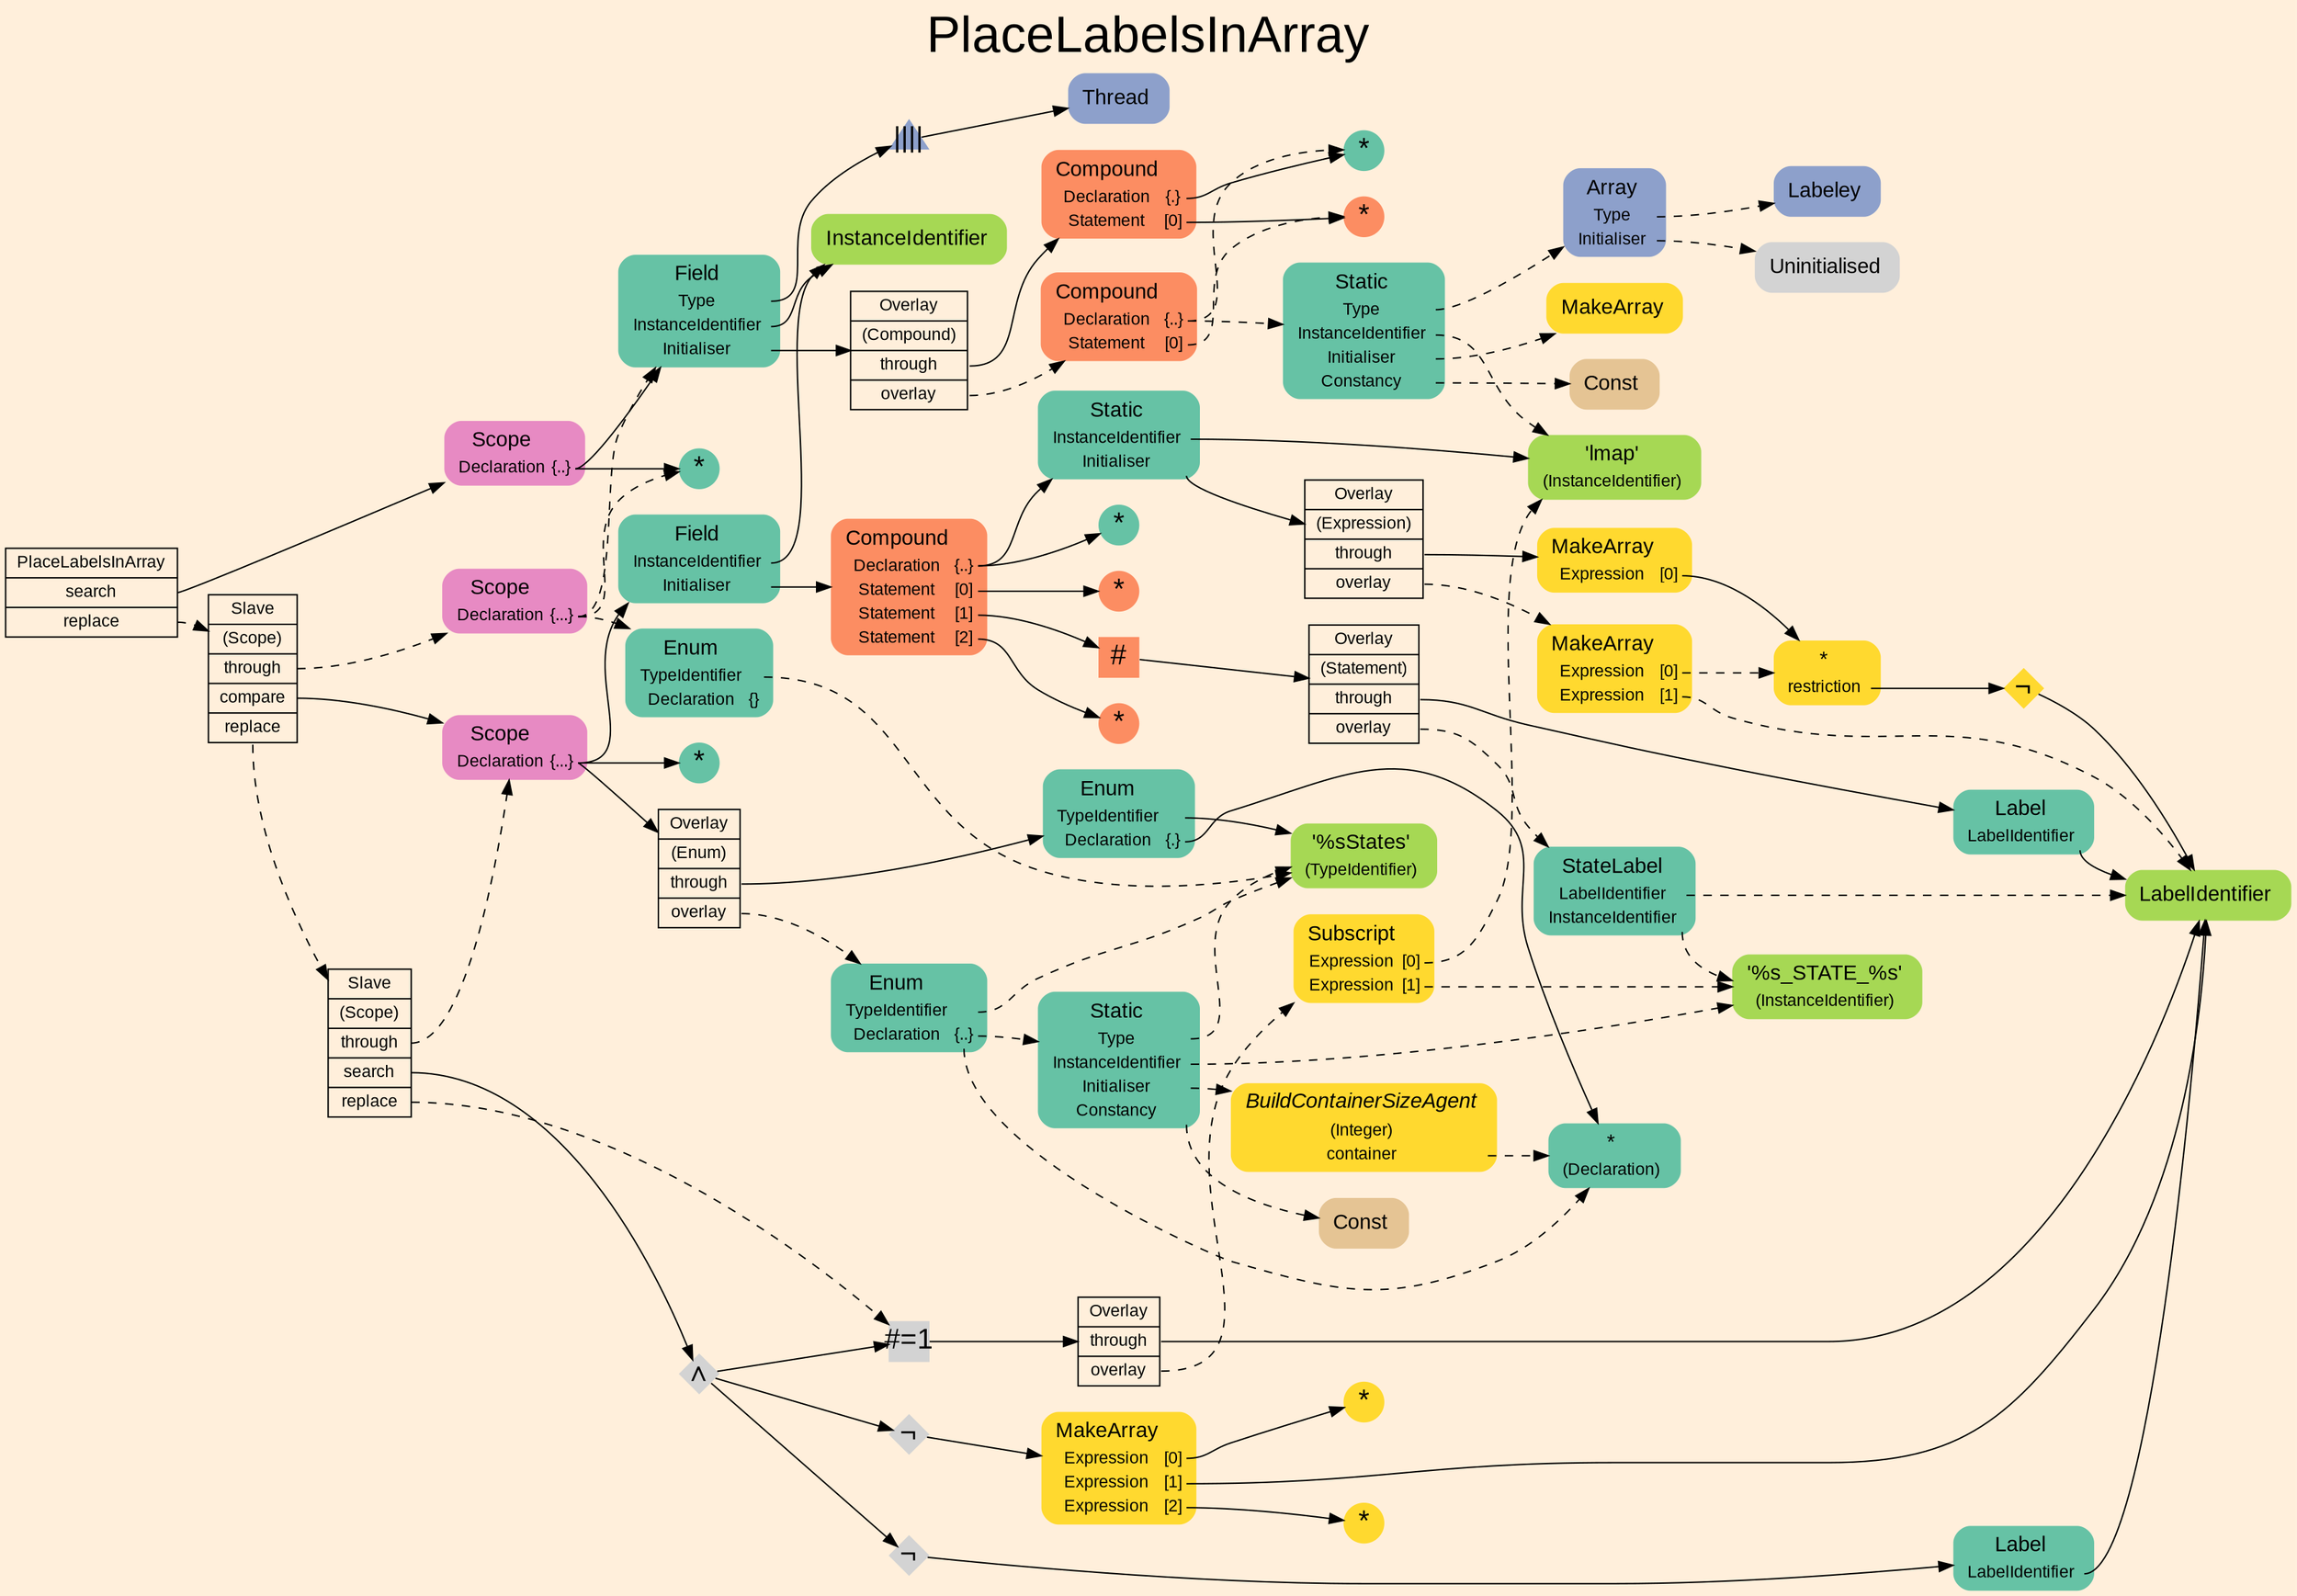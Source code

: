 digraph "PlaceLabelsInArray" {
label = "PlaceLabelsInArray"
labelloc = t
fontsize = "36"
graph [
    rankdir = "LR"
    ranksep = 0.3
    bgcolor = antiquewhite1
    color = black
    fontcolor = black
    fontname = "Arial"
];
node [
    fontname = "Arial"
];
edge [
    fontname = "Arial"
];

// -------------------- transformation figure --------------------
"CR#P67-0" [
    shape = "record"
    fillcolor = antiquewhite1
    label = "<fixed> PlaceLabelsInArray | <port0> search | <port1> replace"
    style = "filled"
    fontsize = "12"
    color = black
    fontcolor = black
];

"#B-2-1110" [
    shape = "plaintext"
    fillcolor = "/set28/4"
    label = <<TABLE BORDER="0" CELLBORDER="0" CELLSPACING="0">
     <TR><TD><FONT POINT-SIZE="15.0">Scope</FONT></TD><TD></TD></TR>
     <TR><TD>Declaration</TD><TD PORT="port0">{..}</TD></TR>
    </TABLE>>
    style = "rounded,filled"
    fontsize = "12"
];

"#B-2-1118" [
    shape = "circle"
    fillcolor = "/set28/1"
    label = <*>
    style = "filled"
    fontsize = "20"
    penwidth = 0.0
    fixedsize = true
    width = 0.4
    height = 0.4
];

"#B-2-1113" [
    shape = "plaintext"
    fillcolor = "/set28/1"
    label = <<TABLE BORDER="0" CELLBORDER="0" CELLSPACING="0">
     <TR><TD><FONT POINT-SIZE="15.0">Field</FONT></TD><TD></TD></TR>
     <TR><TD>Type</TD><TD PORT="port0"></TD></TR>
     <TR><TD>InstanceIdentifier</TD><TD PORT="port1"></TD></TR>
     <TR><TD>Initialiser</TD><TD PORT="port2"></TD></TR>
    </TABLE>>
    style = "rounded,filled"
    fontsize = "12"
];

"#B-2-1112" [
    shape = "triangle"
    fillcolor = "/set28/3"
    label = <||||>
    style = "filled"
    fontsize = "20"
    penwidth = 0.0
    fixedsize = true
    width = 0.4
    height = 0.4
];

"#B-2-1116" [
    shape = "plaintext"
    fillcolor = "/set28/3"
    label = <<TABLE BORDER="0" CELLBORDER="0" CELLSPACING="0">
     <TR><TD><FONT POINT-SIZE="15.0">Thread</FONT></TD><TD></TD></TR>
    </TABLE>>
    style = "rounded,filled"
    fontsize = "12"
];

"#B-2-1115" [
    shape = "plaintext"
    fillcolor = "/set28/5"
    label = <<TABLE BORDER="0" CELLBORDER="0" CELLSPACING="0">
     <TR><TD><FONT POINT-SIZE="15.0">InstanceIdentifier</FONT></TD><TD></TD></TR>
    </TABLE>>
    style = "rounded,filled"
    fontsize = "12"
];

"#B-2-1182" [
    shape = "record"
    fillcolor = antiquewhite1
    label = "<fixed> Overlay | <port0> (Compound) | <port1> through | <port2> overlay"
    style = "filled"
    fontsize = "12"
    color = black
    fontcolor = black
];

"#B-2-1179" [
    shape = "plaintext"
    fillcolor = "/set28/2"
    label = <<TABLE BORDER="0" CELLBORDER="0" CELLSPACING="0">
     <TR><TD><FONT POINT-SIZE="15.0">Compound</FONT></TD><TD></TD></TR>
     <TR><TD>Declaration</TD><TD PORT="port0">{.}</TD></TR>
     <TR><TD>Statement</TD><TD PORT="port1">[0]</TD></TR>
    </TABLE>>
    style = "rounded,filled"
    fontsize = "12"
];

"#B-2-1185" [
    shape = "circle"
    fillcolor = "/set28/1"
    label = <*>
    style = "filled"
    fontsize = "20"
    penwidth = 0.0
    fixedsize = true
    width = 0.4
    height = 0.4
];

"#B-2-1197" [
    shape = "circle"
    fillcolor = "/set28/2"
    label = <*>
    style = "filled"
    fontsize = "20"
    penwidth = 0.0
    fixedsize = true
    width = 0.4
    height = 0.4
];

"#B-2-1180" [
    shape = "plaintext"
    fillcolor = "/set28/2"
    label = <<TABLE BORDER="0" CELLBORDER="0" CELLSPACING="0">
     <TR><TD><FONT POINT-SIZE="15.0">Compound</FONT></TD><TD></TD></TR>
     <TR><TD>Declaration</TD><TD PORT="port0">{..}</TD></TR>
     <TR><TD>Statement</TD><TD PORT="port1">[0]</TD></TR>
    </TABLE>>
    style = "rounded,filled"
    fontsize = "12"
];

"#B-2-1166" [
    shape = "plaintext"
    fillcolor = "/set28/1"
    label = <<TABLE BORDER="0" CELLBORDER="0" CELLSPACING="0">
     <TR><TD><FONT POINT-SIZE="15.0">Static</FONT></TD><TD></TD></TR>
     <TR><TD>Type</TD><TD PORT="port0"></TD></TR>
     <TR><TD>InstanceIdentifier</TD><TD PORT="port1"></TD></TR>
     <TR><TD>Initialiser</TD><TD PORT="port2"></TD></TR>
     <TR><TD>Constancy</TD><TD PORT="port3"></TD></TR>
    </TABLE>>
    style = "rounded,filled"
    fontsize = "12"
];

"#B-2-1169" [
    shape = "plaintext"
    fillcolor = "/set28/3"
    label = <<TABLE BORDER="0" CELLBORDER="0" CELLSPACING="0">
     <TR><TD><FONT POINT-SIZE="15.0">Array</FONT></TD><TD></TD></TR>
     <TR><TD>Type</TD><TD PORT="port0"></TD></TR>
     <TR><TD>Initialiser</TD><TD PORT="port1"></TD></TR>
    </TABLE>>
    style = "rounded,filled"
    fontsize = "12"
];

"#B-2-1199" [
    shape = "plaintext"
    fillcolor = "/set28/3"
    label = <<TABLE BORDER="0" CELLBORDER="0" CELLSPACING="0">
     <TR><TD><FONT POINT-SIZE="15.0">Labeley</FONT></TD><TD></TD></TR>
    </TABLE>>
    style = "rounded,filled"
    fontsize = "12"
];

"#B-2-1200" [
    shape = "plaintext"
    label = <<TABLE BORDER="0" CELLBORDER="0" CELLSPACING="0">
     <TR><TD><FONT POINT-SIZE="15.0">Uninitialised</FONT></TD><TD></TD></TR>
    </TABLE>>
    style = "rounded,filled"
    fontsize = "12"
];

"#B-2-1168" [
    shape = "plaintext"
    fillcolor = "/set28/5"
    label = <<TABLE BORDER="0" CELLBORDER="0" CELLSPACING="0">
     <TR><TD><FONT POINT-SIZE="15.0">'lmap'</FONT></TD><TD></TD></TR>
     <TR><TD>(InstanceIdentifier)</TD><TD PORT="port0"></TD></TR>
    </TABLE>>
    style = "rounded,filled"
    fontsize = "12"
];

"#B-2-1170" [
    shape = "plaintext"
    fillcolor = "/set28/6"
    label = <<TABLE BORDER="0" CELLBORDER="0" CELLSPACING="0">
     <TR><TD><FONT POINT-SIZE="15.0">MakeArray</FONT></TD><TD></TD></TR>
    </TABLE>>
    style = "rounded,filled"
    fontsize = "12"
];

"#B-2-1198" [
    shape = "plaintext"
    fillcolor = "/set28/7"
    label = <<TABLE BORDER="0" CELLBORDER="0" CELLSPACING="0">
     <TR><TD><FONT POINT-SIZE="15.0">Const</FONT></TD><TD></TD></TR>
    </TABLE>>
    style = "rounded,filled"
    fontsize = "12"
];

"#B-2-1196" [
    shape = "record"
    fillcolor = antiquewhite1
    label = "<fixed> Slave | <port0> (Scope) | <port1> through | <port2> compare | <port3> replace"
    style = "filled"
    fontsize = "12"
    color = black
    fontcolor = black
];

"#B-2-1111" [
    shape = "plaintext"
    fillcolor = "/set28/4"
    label = <<TABLE BORDER="0" CELLBORDER="0" CELLSPACING="0">
     <TR><TD><FONT POINT-SIZE="15.0">Scope</FONT></TD><TD></TD></TR>
     <TR><TD>Declaration</TD><TD PORT="port0">{...}</TD></TR>
    </TABLE>>
    style = "rounded,filled"
    fontsize = "12"
];

"#B-2-1121" [
    shape = "plaintext"
    fillcolor = "/set28/1"
    label = <<TABLE BORDER="0" CELLBORDER="0" CELLSPACING="0">
     <TR><TD><FONT POINT-SIZE="15.0">Enum</FONT></TD><TD></TD></TR>
     <TR><TD>TypeIdentifier</TD><TD PORT="port0"></TD></TR>
     <TR><TD>Declaration</TD><TD PORT="port1">{}</TD></TR>
    </TABLE>>
    style = "rounded,filled"
    fontsize = "12"
];

"#B-2-1122" [
    shape = "plaintext"
    fillcolor = "/set28/5"
    label = <<TABLE BORDER="0" CELLBORDER="0" CELLSPACING="0">
     <TR><TD><FONT POINT-SIZE="15.0">'%sStates'</FONT></TD><TD></TD></TR>
     <TR><TD>(TypeIdentifier)</TD><TD PORT="port0"></TD></TR>
    </TABLE>>
    style = "rounded,filled"
    fontsize = "12"
];

"#B-2-1164" [
    shape = "plaintext"
    fillcolor = "/set28/4"
    label = <<TABLE BORDER="0" CELLBORDER="0" CELLSPACING="0">
     <TR><TD><FONT POINT-SIZE="15.0">Scope</FONT></TD><TD></TD></TR>
     <TR><TD>Declaration</TD><TD PORT="port0">{...}</TD></TR>
    </TABLE>>
    style = "rounded,filled"
    fontsize = "12"
];

"#B-2-1128" [
    shape = "circle"
    fillcolor = "/set28/1"
    label = <*>
    style = "filled"
    fontsize = "20"
    penwidth = 0.0
    fixedsize = true
    width = 0.4
    height = 0.4
];

"#B-2-1137" [
    shape = "record"
    fillcolor = antiquewhite1
    label = "<fixed> Overlay | <port0> (Enum) | <port1> through | <port2> overlay"
    style = "filled"
    fontsize = "12"
    color = black
    fontcolor = black
];

"#B-2-1138" [
    shape = "plaintext"
    fillcolor = "/set28/1"
    label = <<TABLE BORDER="0" CELLBORDER="0" CELLSPACING="0">
     <TR><TD><FONT POINT-SIZE="15.0">Enum</FONT></TD><TD></TD></TR>
     <TR><TD>TypeIdentifier</TD><TD PORT="port0"></TD></TR>
     <TR><TD>Declaration</TD><TD PORT="port1">{.}</TD></TR>
    </TABLE>>
    style = "rounded,filled"
    fontsize = "12"
];

"#B-2-1126" [
    shape = "plaintext"
    fillcolor = "/set28/1"
    label = <<TABLE BORDER="0" CELLBORDER="0" CELLSPACING="0">
     <TR><TD><FONT POINT-SIZE="15.0">*</FONT></TD><TD></TD></TR>
     <TR><TD>(Declaration)</TD><TD PORT="port0"></TD></TR>
    </TABLE>>
    style = "rounded,filled"
    fontsize = "12"
];

"#B-2-1139" [
    shape = "plaintext"
    fillcolor = "/set28/1"
    label = <<TABLE BORDER="0" CELLBORDER="0" CELLSPACING="0">
     <TR><TD><FONT POINT-SIZE="15.0">Enum</FONT></TD><TD></TD></TR>
     <TR><TD>TypeIdentifier</TD><TD PORT="port0"></TD></TR>
     <TR><TD>Declaration</TD><TD PORT="port1">{..}</TD></TR>
    </TABLE>>
    style = "rounded,filled"
    fontsize = "12"
];

"#B-2-1141" [
    shape = "plaintext"
    fillcolor = "/set28/1"
    label = <<TABLE BORDER="0" CELLBORDER="0" CELLSPACING="0">
     <TR><TD><FONT POINT-SIZE="15.0">Static</FONT></TD><TD></TD></TR>
     <TR><TD>Type</TD><TD PORT="port0"></TD></TR>
     <TR><TD>InstanceIdentifier</TD><TD PORT="port1"></TD></TR>
     <TR><TD>Initialiser</TD><TD PORT="port2"></TD></TR>
     <TR><TD>Constancy</TD><TD PORT="port3"></TD></TR>
    </TABLE>>
    style = "rounded,filled"
    fontsize = "12"
];

"#B-2-1142" [
    shape = "plaintext"
    fillcolor = "/set28/5"
    label = <<TABLE BORDER="0" CELLBORDER="0" CELLSPACING="0">
     <TR><TD><FONT POINT-SIZE="15.0">'%s_STATE_%s'</FONT></TD><TD></TD></TR>
     <TR><TD>(InstanceIdentifier)</TD><TD PORT="port0"></TD></TR>
    </TABLE>>
    style = "rounded,filled"
    fontsize = "12"
];

"#B-2-1145" [
    shape = "plaintext"
    fillcolor = "/set28/6"
    label = <<TABLE BORDER="0" CELLBORDER="0" CELLSPACING="0">
     <TR><TD><FONT POINT-SIZE="15.0"><I>BuildContainerSizeAgent</I></FONT></TD><TD></TD></TR>
     <TR><TD>(Integer)</TD><TD PORT="port0"></TD></TR>
     <TR><TD>container</TD><TD PORT="port1"></TD></TR>
    </TABLE>>
    style = "rounded,filled"
    fontsize = "12"
];

"#B-2-1195" [
    shape = "plaintext"
    fillcolor = "/set28/7"
    label = <<TABLE BORDER="0" CELLBORDER="0" CELLSPACING="0">
     <TR><TD><FONT POINT-SIZE="15.0">Const</FONT></TD><TD></TD></TR>
    </TABLE>>
    style = "rounded,filled"
    fontsize = "12"
];

"#B-2-1165" [
    shape = "plaintext"
    fillcolor = "/set28/1"
    label = <<TABLE BORDER="0" CELLBORDER="0" CELLSPACING="0">
     <TR><TD><FONT POINT-SIZE="15.0">Field</FONT></TD><TD></TD></TR>
     <TR><TD>InstanceIdentifier</TD><TD PORT="port0"></TD></TR>
     <TR><TD>Initialiser</TD><TD PORT="port1"></TD></TR>
    </TABLE>>
    style = "rounded,filled"
    fontsize = "12"
];

"#B-2-1181" [
    shape = "plaintext"
    fillcolor = "/set28/2"
    label = <<TABLE BORDER="0" CELLBORDER="0" CELLSPACING="0">
     <TR><TD><FONT POINT-SIZE="15.0">Compound</FONT></TD><TD></TD></TR>
     <TR><TD>Declaration</TD><TD PORT="port0">{..}</TD></TR>
     <TR><TD>Statement</TD><TD PORT="port1">[0]</TD></TR>
     <TR><TD>Statement</TD><TD PORT="port2">[1]</TD></TR>
     <TR><TD>Statement</TD><TD PORT="port3">[2]</TD></TR>
    </TABLE>>
    style = "rounded,filled"
    fontsize = "12"
];

"#B-2-1189" [
    shape = "circle"
    fillcolor = "/set28/1"
    label = <*>
    style = "filled"
    fontsize = "20"
    penwidth = 0.0
    fixedsize = true
    width = 0.4
    height = 0.4
];

"#B-2-1167" [
    shape = "plaintext"
    fillcolor = "/set28/1"
    label = <<TABLE BORDER="0" CELLBORDER="0" CELLSPACING="0">
     <TR><TD><FONT POINT-SIZE="15.0">Static</FONT></TD><TD></TD></TR>
     <TR><TD>InstanceIdentifier</TD><TD PORT="port0"></TD></TR>
     <TR><TD>Initialiser</TD><TD PORT="port1"></TD></TR>
    </TABLE>>
    style = "rounded,filled"
    fontsize = "12"
];

"#B-2-1174" [
    shape = "record"
    fillcolor = antiquewhite1
    label = "<fixed> Overlay | <port0> (Expression) | <port1> through | <port2> overlay"
    style = "filled"
    fontsize = "12"
    color = black
    fontcolor = black
];

"#B-2-1171" [
    shape = "plaintext"
    fillcolor = "/set28/6"
    label = <<TABLE BORDER="0" CELLBORDER="0" CELLSPACING="0">
     <TR><TD><FONT POINT-SIZE="15.0">MakeArray</FONT></TD><TD></TD></TR>
     <TR><TD>Expression</TD><TD PORT="port0">[0]</TD></TR>
    </TABLE>>
    style = "rounded,filled"
    fontsize = "12"
];

"#B-2-1176" [
    shape = "plaintext"
    fillcolor = "/set28/6"
    label = <<TABLE BORDER="0" CELLBORDER="0" CELLSPACING="0">
     <TR><TD><FONT POINT-SIZE="15.0">*</FONT></TD><TD></TD></TR>
     <TR><TD>restriction</TD><TD PORT="port0"></TD></TR>
    </TABLE>>
    style = "rounded,filled"
    fontsize = "12"
];

"#B-2-1177" [
    shape = "diamond"
    fillcolor = "/set28/6"
    label = <¬>
    style = "filled"
    fontsize = "20"
    penwidth = 0.0
    fixedsize = true
    width = 0.4
    height = 0.4
];

"#B-2-1146" [
    shape = "plaintext"
    fillcolor = "/set28/5"
    label = <<TABLE BORDER="0" CELLBORDER="0" CELLSPACING="0">
     <TR><TD><FONT POINT-SIZE="15.0">LabelIdentifier</FONT></TD><TD></TD></TR>
    </TABLE>>
    style = "rounded,filled"
    fontsize = "12"
];

"#B-2-1172" [
    shape = "plaintext"
    fillcolor = "/set28/6"
    label = <<TABLE BORDER="0" CELLBORDER="0" CELLSPACING="0">
     <TR><TD><FONT POINT-SIZE="15.0">MakeArray</FONT></TD><TD></TD></TR>
     <TR><TD>Expression</TD><TD PORT="port0">[0]</TD></TR>
     <TR><TD>Expression</TD><TD PORT="port1">[1]</TD></TR>
    </TABLE>>
    style = "rounded,filled"
    fontsize = "12"
];

"#B-2-1191" [
    shape = "circle"
    fillcolor = "/set28/2"
    label = <*>
    style = "filled"
    fontsize = "20"
    penwidth = 0.0
    fixedsize = true
    width = 0.4
    height = 0.4
];

"#B-2-1175" [
    shape = "square"
    fillcolor = "/set28/2"
    label = <#>
    style = "filled"
    fontsize = "20"
    penwidth = 0.0
    fixedsize = true
    width = 0.4
    height = 0.4
];

"#B-2-1183" [
    shape = "record"
    fillcolor = antiquewhite1
    label = "<fixed> Overlay | <port0> (Statement) | <port1> through | <port2> overlay"
    style = "filled"
    fontsize = "12"
    color = black
    fontcolor = black
];

"#B-2-1157" [
    shape = "plaintext"
    fillcolor = "/set28/1"
    label = <<TABLE BORDER="0" CELLBORDER="0" CELLSPACING="0">
     <TR><TD><FONT POINT-SIZE="15.0">Label</FONT></TD><TD></TD></TR>
     <TR><TD>LabelIdentifier</TD><TD PORT="port0"></TD></TR>
    </TABLE>>
    style = "rounded,filled"
    fontsize = "12"
];

"#B-2-1184" [
    shape = "plaintext"
    fillcolor = "/set28/1"
    label = <<TABLE BORDER="0" CELLBORDER="0" CELLSPACING="0">
     <TR><TD><FONT POINT-SIZE="15.0">StateLabel</FONT></TD><TD></TD></TR>
     <TR><TD>LabelIdentifier</TD><TD PORT="port0"></TD></TR>
     <TR><TD>InstanceIdentifier</TD><TD PORT="port1"></TD></TR>
    </TABLE>>
    style = "rounded,filled"
    fontsize = "12"
];

"#B-2-1190" [
    shape = "circle"
    fillcolor = "/set28/2"
    label = <*>
    style = "filled"
    fontsize = "20"
    penwidth = 0.0
    fixedsize = true
    width = 0.4
    height = 0.4
];

"#B-2-1188" [
    shape = "record"
    fillcolor = antiquewhite1
    label = "<fixed> Slave | <port0> (Scope) | <port1> through | <port2> search | <port3> replace"
    style = "filled"
    fontsize = "12"
    color = black
    fontcolor = black
];

"#B-2-1149" [
    shape = "diamond"
    label = <∧>
    style = "filled"
    fontsize = "20"
    penwidth = 0.0
    fixedsize = true
    width = 0.4
    height = 0.4
];

"#B-2-1152" [
    shape = "square"
    label = <#=1>
    style = "filled"
    fontsize = "20"
    penwidth = 0.0
    fixedsize = true
    width = 0.4
    height = 0.4
];

"#B-3-7" [
    shape = "record"
    fillcolor = antiquewhite1
    label = "<fixed> Overlay | <port0> through | <port1> overlay"
    style = "filled"
    fontsize = "12"
    color = black
    fontcolor = black
];

"#B-2-1178" [
    shape = "plaintext"
    fillcolor = "/set28/6"
    label = <<TABLE BORDER="0" CELLBORDER="0" CELLSPACING="0">
     <TR><TD><FONT POINT-SIZE="15.0">Subscript</FONT></TD><TD></TD></TR>
     <TR><TD>Expression</TD><TD PORT="port0">[0]</TD></TR>
     <TR><TD>Expression</TD><TD PORT="port1">[1]</TD></TR>
    </TABLE>>
    style = "rounded,filled"
    fontsize = "12"
];

"#B-2-1150" [
    shape = "diamond"
    label = <¬>
    style = "filled"
    fontsize = "20"
    penwidth = 0.0
    fixedsize = true
    width = 0.4
    height = 0.4
];

"#B-2-1173" [
    shape = "plaintext"
    fillcolor = "/set28/6"
    label = <<TABLE BORDER="0" CELLBORDER="0" CELLSPACING="0">
     <TR><TD><FONT POINT-SIZE="15.0">MakeArray</FONT></TD><TD></TD></TR>
     <TR><TD>Expression</TD><TD PORT="port0">[0]</TD></TR>
     <TR><TD>Expression</TD><TD PORT="port1">[1]</TD></TR>
     <TR><TD>Expression</TD><TD PORT="port2">[2]</TD></TR>
    </TABLE>>
    style = "rounded,filled"
    fontsize = "12"
];

"#B-2-1187" [
    shape = "circle"
    fillcolor = "/set28/6"
    label = <*>
    style = "filled"
    fontsize = "20"
    penwidth = 0.0
    fixedsize = true
    width = 0.4
    height = 0.4
];

"#B-2-1186" [
    shape = "circle"
    fillcolor = "/set28/6"
    label = <*>
    style = "filled"
    fontsize = "20"
    penwidth = 0.0
    fixedsize = true
    width = 0.4
    height = 0.4
];

"#B-2-1151" [
    shape = "diamond"
    label = <¬>
    style = "filled"
    fontsize = "20"
    penwidth = 0.0
    fixedsize = true
    width = 0.4
    height = 0.4
];

"#B-2-1154" [
    shape = "plaintext"
    fillcolor = "/set28/1"
    label = <<TABLE BORDER="0" CELLBORDER="0" CELLSPACING="0">
     <TR><TD><FONT POINT-SIZE="15.0">Label</FONT></TD><TD></TD></TR>
     <TR><TD>LabelIdentifier</TD><TD PORT="port0"></TD></TR>
    </TABLE>>
    style = "rounded,filled"
    fontsize = "12"
];


// -------------------- links --------------------
// links for block CR#P67-0
"CR#P67-0":port0 -> "#B-2-1110" [
    color = black
    fontcolor = black
];

"CR#P67-0":port1 -> "#B-2-1196" [
    style="dashed"
    color = black
    fontcolor = black
];

// links for block #B-2-1110
"#B-2-1110":port0 -> "#B-2-1118" [
    color = black
    fontcolor = black
];

"#B-2-1110":port0 -> "#B-2-1113" [
    color = black
    fontcolor = black
];

// links for block #B-2-1118
// links for block #B-2-1113
"#B-2-1113":port0 -> "#B-2-1112" [
    color = black
    fontcolor = black
];

"#B-2-1113":port1 -> "#B-2-1115" [
    color = black
    fontcolor = black
];

"#B-2-1113":port2 -> "#B-2-1182" [
    color = black
    fontcolor = black
];

// links for block #B-2-1112
"#B-2-1112" -> "#B-2-1116" [
    color = black
    fontcolor = black
];

// links for block #B-2-1116
// links for block #B-2-1115
// links for block #B-2-1182
"#B-2-1182":port1 -> "#B-2-1179" [
    color = black
    fontcolor = black
];

"#B-2-1182":port2 -> "#B-2-1180" [
    style="dashed"
    color = black
    fontcolor = black
];

// links for block #B-2-1179
"#B-2-1179":port0 -> "#B-2-1185" [
    color = black
    fontcolor = black
];

"#B-2-1179":port1 -> "#B-2-1197" [
    color = black
    fontcolor = black
];

// links for block #B-2-1185
// links for block #B-2-1197
// links for block #B-2-1180
"#B-2-1180":port0 -> "#B-2-1185" [
    style="dashed"
    color = black
    fontcolor = black
];

"#B-2-1180":port0 -> "#B-2-1166" [
    style="dashed"
    color = black
    fontcolor = black
];

"#B-2-1180":port1 -> "#B-2-1197" [
    style="dashed"
    color = black
    fontcolor = black
];

// links for block #B-2-1166
"#B-2-1166":port0 -> "#B-2-1169" [
    style="dashed"
    color = black
    fontcolor = black
];

"#B-2-1166":port1 -> "#B-2-1168" [
    style="dashed"
    color = black
    fontcolor = black
];

"#B-2-1166":port2 -> "#B-2-1170" [
    style="dashed"
    color = black
    fontcolor = black
];

"#B-2-1166":port3 -> "#B-2-1198" [
    style="dashed"
    color = black
    fontcolor = black
];

// links for block #B-2-1169
"#B-2-1169":port0 -> "#B-2-1199" [
    style="dashed"
    color = black
    fontcolor = black
];

"#B-2-1169":port1 -> "#B-2-1200" [
    style="dashed"
    color = black
    fontcolor = black
];

// links for block #B-2-1199
// links for block #B-2-1200
// links for block #B-2-1168
// links for block #B-2-1170
// links for block #B-2-1198
// links for block #B-2-1196
"#B-2-1196":port1 -> "#B-2-1111" [
    style="dashed"
    color = black
    fontcolor = black
];

"#B-2-1196":port2 -> "#B-2-1164" [
    color = black
    fontcolor = black
];

"#B-2-1196":port3 -> "#B-2-1188" [
    style="dashed"
    color = black
    fontcolor = black
];

// links for block #B-2-1111
"#B-2-1111":port0 -> "#B-2-1118" [
    style="dashed"
    color = black
    fontcolor = black
];

"#B-2-1111":port0 -> "#B-2-1113" [
    style="dashed"
    color = black
    fontcolor = black
];

"#B-2-1111":port0 -> "#B-2-1121" [
    style="dashed"
    color = black
    fontcolor = black
];

// links for block #B-2-1121
"#B-2-1121":port0 -> "#B-2-1122" [
    style="dashed"
    color = black
    fontcolor = black
];

// links for block #B-2-1122
// links for block #B-2-1164
"#B-2-1164":port0 -> "#B-2-1128" [
    color = black
    fontcolor = black
];

"#B-2-1164":port0 -> "#B-2-1137" [
    color = black
    fontcolor = black
];

"#B-2-1164":port0 -> "#B-2-1165" [
    color = black
    fontcolor = black
];

// links for block #B-2-1128
// links for block #B-2-1137
"#B-2-1137":port1 -> "#B-2-1138" [
    color = black
    fontcolor = black
];

"#B-2-1137":port2 -> "#B-2-1139" [
    style="dashed"
    color = black
    fontcolor = black
];

// links for block #B-2-1138
"#B-2-1138":port0 -> "#B-2-1122" [
    color = black
    fontcolor = black
];

"#B-2-1138":port1 -> "#B-2-1126" [
    color = black
    fontcolor = black
];

// links for block #B-2-1126
// links for block #B-2-1139
"#B-2-1139":port0 -> "#B-2-1122" [
    style="dashed"
    color = black
    fontcolor = black
];

"#B-2-1139":port1 -> "#B-2-1126" [
    style="dashed"
    color = black
    fontcolor = black
];

"#B-2-1139":port1 -> "#B-2-1141" [
    style="dashed"
    color = black
    fontcolor = black
];

// links for block #B-2-1141
"#B-2-1141":port0 -> "#B-2-1122" [
    style="dashed"
    color = black
    fontcolor = black
];

"#B-2-1141":port1 -> "#B-2-1142" [
    style="dashed"
    color = black
    fontcolor = black
];

"#B-2-1141":port2 -> "#B-2-1145" [
    style="dashed"
    color = black
    fontcolor = black
];

"#B-2-1141":port3 -> "#B-2-1195" [
    style="dashed"
    color = black
    fontcolor = black
];

// links for block #B-2-1142
// links for block #B-2-1145
"#B-2-1145":port1 -> "#B-2-1126" [
    style="dashed"
    color = black
    fontcolor = black
];

// links for block #B-2-1195
// links for block #B-2-1165
"#B-2-1165":port0 -> "#B-2-1115" [
    color = black
    fontcolor = black
];

"#B-2-1165":port1 -> "#B-2-1181" [
    color = black
    fontcolor = black
];

// links for block #B-2-1181
"#B-2-1181":port0 -> "#B-2-1189" [
    color = black
    fontcolor = black
];

"#B-2-1181":port0 -> "#B-2-1167" [
    color = black
    fontcolor = black
];

"#B-2-1181":port1 -> "#B-2-1191" [
    color = black
    fontcolor = black
];

"#B-2-1181":port2 -> "#B-2-1175" [
    color = black
    fontcolor = black
];

"#B-2-1181":port3 -> "#B-2-1190" [
    color = black
    fontcolor = black
];

// links for block #B-2-1189
// links for block #B-2-1167
"#B-2-1167":port0 -> "#B-2-1168" [
    color = black
    fontcolor = black
];

"#B-2-1167":port1 -> "#B-2-1174" [
    color = black
    fontcolor = black
];

// links for block #B-2-1174
"#B-2-1174":port1 -> "#B-2-1171" [
    color = black
    fontcolor = black
];

"#B-2-1174":port2 -> "#B-2-1172" [
    style="dashed"
    color = black
    fontcolor = black
];

// links for block #B-2-1171
"#B-2-1171":port0 -> "#B-2-1176" [
    color = black
    fontcolor = black
];

// links for block #B-2-1176
"#B-2-1176":port0 -> "#B-2-1177" [
    color = black
    fontcolor = black
];

// links for block #B-2-1177
"#B-2-1177" -> "#B-2-1146" [
    color = black
    fontcolor = black
];

// links for block #B-2-1146
// links for block #B-2-1172
"#B-2-1172":port0 -> "#B-2-1176" [
    style="dashed"
    color = black
    fontcolor = black
];

"#B-2-1172":port1 -> "#B-2-1146" [
    style="dashed"
    color = black
    fontcolor = black
];

// links for block #B-2-1191
// links for block #B-2-1175
"#B-2-1175" -> "#B-2-1183" [
    color = black
    fontcolor = black
];

// links for block #B-2-1183
"#B-2-1183":port1 -> "#B-2-1157" [
    color = black
    fontcolor = black
];

"#B-2-1183":port2 -> "#B-2-1184" [
    style="dashed"
    color = black
    fontcolor = black
];

// links for block #B-2-1157
"#B-2-1157":port0 -> "#B-2-1146" [
    color = black
    fontcolor = black
];

// links for block #B-2-1184
"#B-2-1184":port0 -> "#B-2-1146" [
    style="dashed"
    color = black
    fontcolor = black
];

"#B-2-1184":port1 -> "#B-2-1142" [
    style="dashed"
    color = black
    fontcolor = black
];

// links for block #B-2-1190
// links for block #B-2-1188
"#B-2-1188":port1 -> "#B-2-1164" [
    style="dashed"
    color = black
    fontcolor = black
];

"#B-2-1188":port2 -> "#B-2-1149" [
    color = black
    fontcolor = black
];

"#B-2-1188":port3 -> "#B-2-1152" [
    style="dashed"
    color = black
    fontcolor = black
];

// links for block #B-2-1149
"#B-2-1149" -> "#B-2-1152" [
    color = black
    fontcolor = black
];

"#B-2-1149" -> "#B-2-1150" [
    color = black
    fontcolor = black
];

"#B-2-1149" -> "#B-2-1151" [
    color = black
    fontcolor = black
];

// links for block #B-2-1152
"#B-2-1152" -> "#B-3-7" [
    color = black
    fontcolor = black
];

// links for block #B-3-7
"#B-3-7":port0 -> "#B-2-1146" [
    color = black
    fontcolor = black
];

"#B-3-7":port1 -> "#B-2-1178" [
    style="dashed"
    color = black
    fontcolor = black
];

// links for block #B-2-1178
"#B-2-1178":port0 -> "#B-2-1168" [
    style="dashed"
    color = black
    fontcolor = black
];

"#B-2-1178":port1 -> "#B-2-1142" [
    style="dashed"
    color = black
    fontcolor = black
];

// links for block #B-2-1150
"#B-2-1150" -> "#B-2-1173" [
    color = black
    fontcolor = black
];

// links for block #B-2-1173
"#B-2-1173":port0 -> "#B-2-1187" [
    color = black
    fontcolor = black
];

"#B-2-1173":port1 -> "#B-2-1146" [
    color = black
    fontcolor = black
];

"#B-2-1173":port2 -> "#B-2-1186" [
    color = black
    fontcolor = black
];

// links for block #B-2-1187
// links for block #B-2-1186
// links for block #B-2-1151
"#B-2-1151" -> "#B-2-1154" [
    color = black
    fontcolor = black
];

// links for block #B-2-1154
"#B-2-1154":port0 -> "#B-2-1146" [
    color = black
    fontcolor = black
];

}
